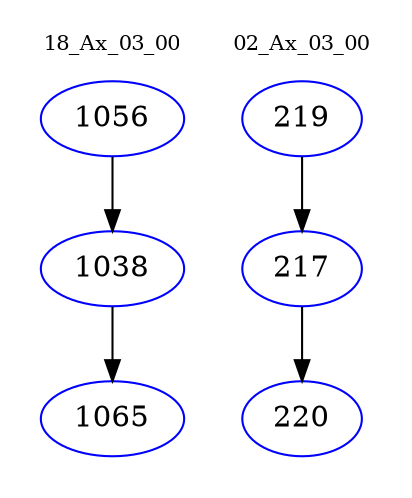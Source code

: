 digraph{
subgraph cluster_0 {
color = white
label = "18_Ax_03_00";
fontsize=10;
T0_1056 [label="1056", color="blue"]
T0_1056 -> T0_1038 [color="black"]
T0_1038 [label="1038", color="blue"]
T0_1038 -> T0_1065 [color="black"]
T0_1065 [label="1065", color="blue"]
}
subgraph cluster_1 {
color = white
label = "02_Ax_03_00";
fontsize=10;
T1_219 [label="219", color="blue"]
T1_219 -> T1_217 [color="black"]
T1_217 [label="217", color="blue"]
T1_217 -> T1_220 [color="black"]
T1_220 [label="220", color="blue"]
}
}
